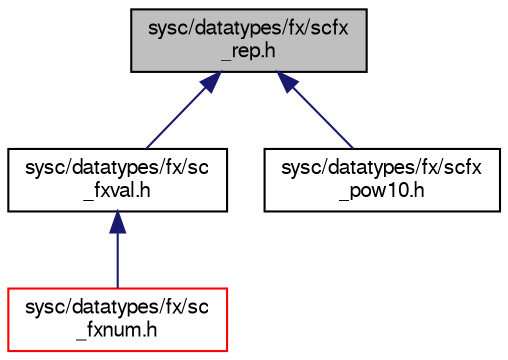 digraph "sysc/datatypes/fx/scfx_rep.h"
{
  edge [fontname="FreeSans",fontsize="10",labelfontname="FreeSans",labelfontsize="10"];
  node [fontname="FreeSans",fontsize="10",shape=record];
  Node50 [label="sysc/datatypes/fx/scfx\l_rep.h",height=0.2,width=0.4,color="black", fillcolor="grey75", style="filled", fontcolor="black"];
  Node50 -> Node51 [dir="back",color="midnightblue",fontsize="10",style="solid",fontname="FreeSans"];
  Node51 [label="sysc/datatypes/fx/sc\l_fxval.h",height=0.2,width=0.4,color="black", fillcolor="white", style="filled",URL="$a00140.html"];
  Node51 -> Node52 [dir="back",color="midnightblue",fontsize="10",style="solid",fontname="FreeSans"];
  Node52 [label="sysc/datatypes/fx/sc\l_fxnum.h",height=0.2,width=0.4,color="red", fillcolor="white", style="filled",URL="$a00131.html"];
  Node50 -> Node58 [dir="back",color="midnightblue",fontsize="10",style="solid",fontname="FreeSans"];
  Node58 [label="sysc/datatypes/fx/scfx\l_pow10.h",height=0.2,width=0.4,color="black", fillcolor="white", style="filled",URL="$a00164.html"];
}
